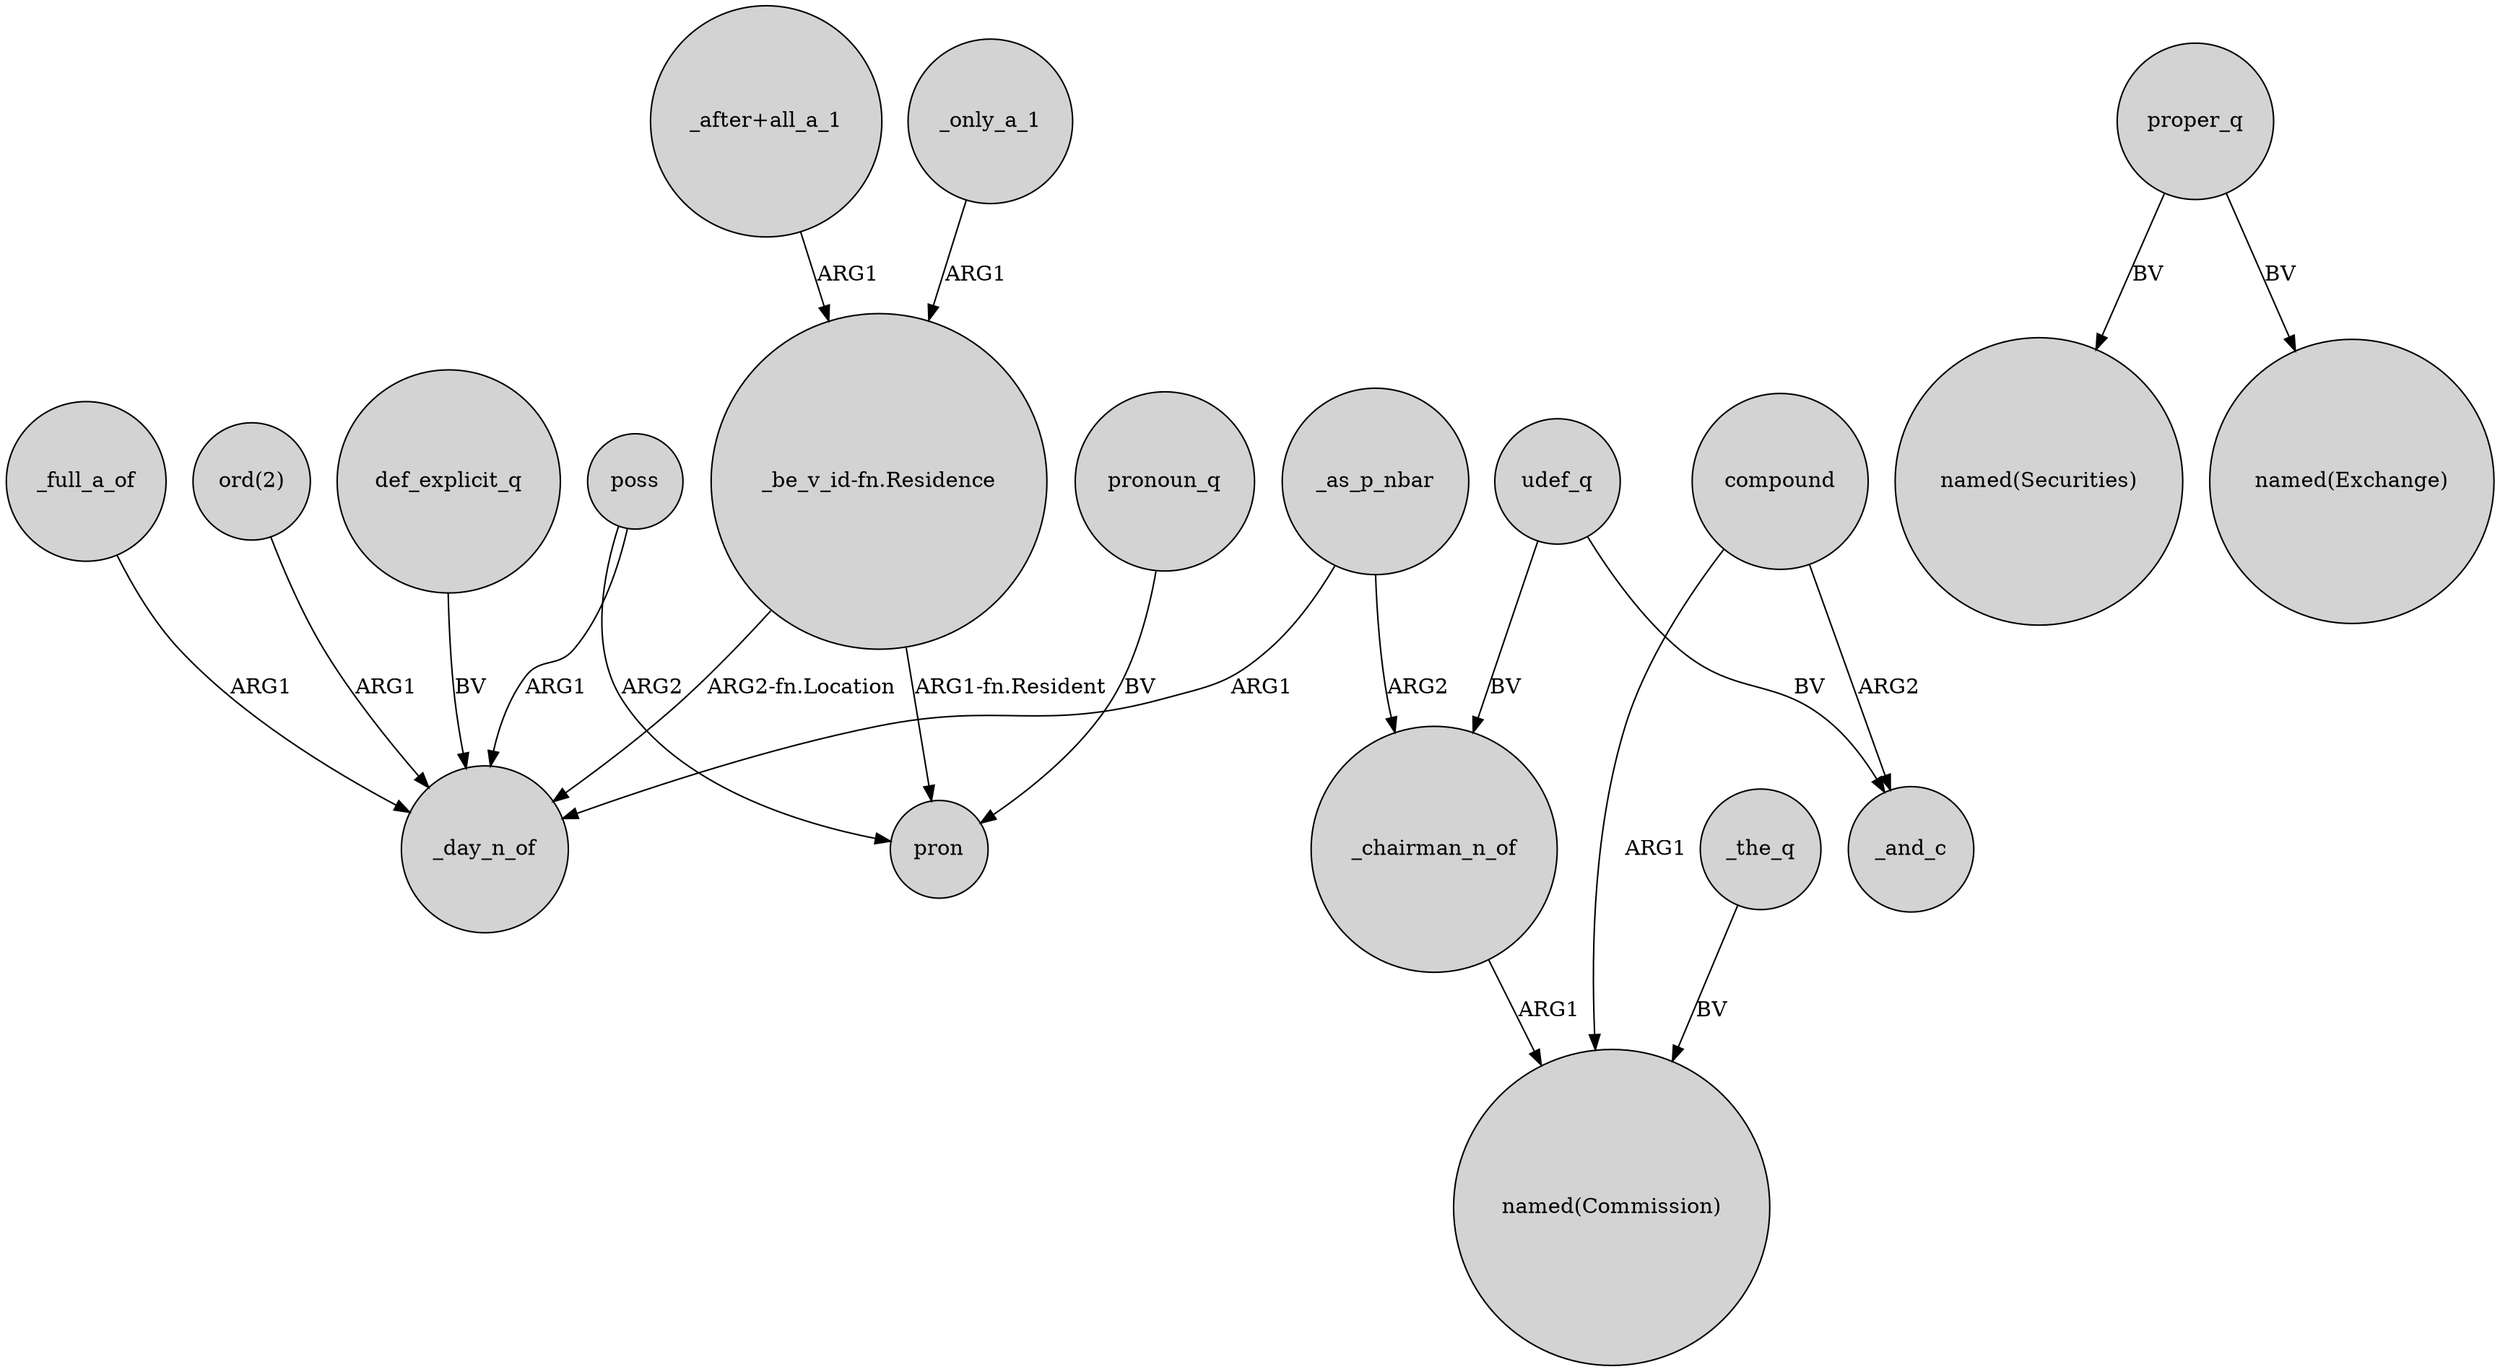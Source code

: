 digraph {
	node [shape=circle style=filled]
	"ord(2)" -> _day_n_of [label=ARG1]
	def_explicit_q -> _day_n_of [label=BV]
	compound -> "named(Commission)" [label=ARG1]
	"_after+all_a_1" -> "_be_v_id-fn.Residence" [label=ARG1]
	proper_q -> "named(Securities)" [label=BV]
	_only_a_1 -> "_be_v_id-fn.Residence" [label=ARG1]
	udef_q -> _chairman_n_of [label=BV]
	"_be_v_id-fn.Residence" -> _day_n_of [label="ARG2-fn.Location"]
	"_be_v_id-fn.Residence" -> pron [label="ARG1-fn.Resident"]
	proper_q -> "named(Exchange)" [label=BV]
	udef_q -> _and_c [label=BV]
	compound -> _and_c [label=ARG2]
	_the_q -> "named(Commission)" [label=BV]
	poss -> _day_n_of [label=ARG1]
	pronoun_q -> pron [label=BV]
	_chairman_n_of -> "named(Commission)" [label=ARG1]
	poss -> pron [label=ARG2]
	_as_p_nbar -> _chairman_n_of [label=ARG2]
	_full_a_of -> _day_n_of [label=ARG1]
	_as_p_nbar -> _day_n_of [label=ARG1]
}
